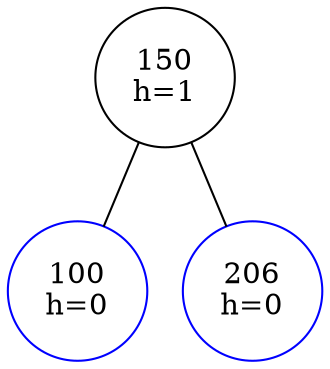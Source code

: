 graph G {
	node [shape=circle];
	150--100;
	150--206;
	150 [label="150\nh=1"];
	100 [label="100\nh=0", color=blue];
	206 [label="206\nh=0", color=blue];
}